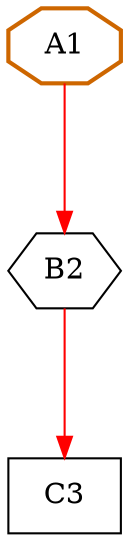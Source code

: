digraph G {
graph [root="Demo",rankdir   = TB, nodesep           = 0.6, mindist     = 1.0, ranksep = 1.0, overlap = false]
node [style     = "filled", fillcolor = "white", color = "black"]
A1[cpu="0", flags="0x0000200d", type="origin", toffs="0", pattern="patternA", patentry="true", patexit="false", beamproc="beamA", bpentry="false", bpexit="false", thread="0", shape     = "octagon", color  = "cyan", fillcolor = "white", penwidth=2, color = "darkorange3"];
B2[cpu="0", flags="0x00008003", type="noop", prio="0", toffs="0", pattern="patternA", patentry="false", patexit="true", beamproc="beamA", bpentry="false", bpexit="false", tvalid="0", vabs="false", qty="1", shape     = "hexagon", fillcolor = "white"];
C3[cpu="0", flags="0x00100007", type="block", tperiod="2000", pattern="patternA", patentry="false", patexit="false", beamproc="beamA", bpentry="false", bpexit="false", qlo="true", qhi="false", qil="false", shape     = "rectangle", fillcolor = "white"];
A1->B2 [type="defdst", color = "red"];
B2->C3 [type="defdst", color = "red"];
}
